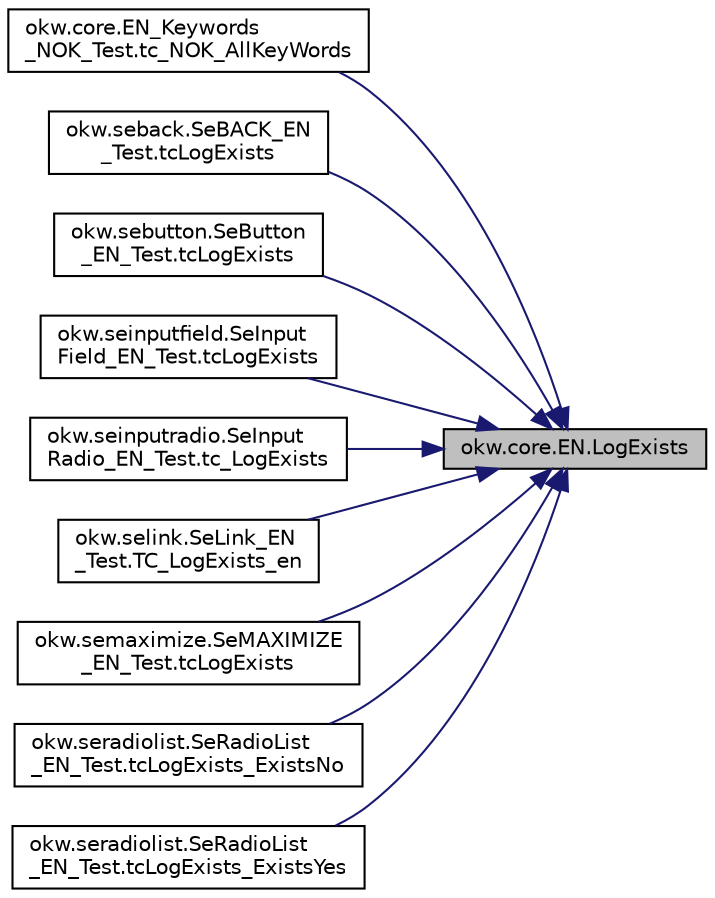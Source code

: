 digraph "okw.core.EN.LogExists"
{
 // INTERACTIVE_SVG=YES
 // LATEX_PDF_SIZE
  edge [fontname="Helvetica",fontsize="10",labelfontname="Helvetica",labelfontsize="10"];
  node [fontname="Helvetica",fontsize="10",shape=record];
  rankdir="RL";
  Node1011 [label="okw.core.EN.LogExists",height=0.2,width=0.4,color="black", fillcolor="grey75", style="filled", fontcolor="black",tooltip="Gibt die Existenz eines GUI-Objektes mit YES/NO in den Testergebnissen aus."];
  Node1011 -> Node1012 [dir="back",color="midnightblue",fontsize="10",style="solid",fontname="Helvetica"];
  Node1012 [label="okw.core.EN_Keywords\l_NOK_Test.tc_NOK_AllKeyWords",height=0.2,width=0.4,color="black", fillcolor="white", style="filled",URL="$classokw_1_1core_1_1_e_n___keywords___n_o_k___test.html#a81a960a2341dfb0e27da7871291c84dc",tooltip="Prüft methoden aufruf für einen einfachen Click."];
  Node1011 -> Node1013 [dir="back",color="midnightblue",fontsize="10",style="solid",fontname="Helvetica"];
  Node1013 [label="okw.seback.SeBACK_EN\l_Test.tcLogExists",height=0.2,width=0.4,color="black", fillcolor="white", style="filled",URL="$classokw_1_1seback_1_1_se_b_a_c_k___e_n___test.html#a328f0ccee0d9b948a31bbfce4c4aa10e",tooltip="Testet das Schlüsselwort LogExists( FN ) eines SeBACK Prüfen."];
  Node1011 -> Node1014 [dir="back",color="midnightblue",fontsize="10",style="solid",fontname="Helvetica"];
  Node1014 [label="okw.sebutton.SeButton\l_EN_Test.tcLogExists",height=0.2,width=0.4,color="black", fillcolor="white", style="filled",URL="$classokw_1_1sebutton_1_1_se_button___e_n___test.html#a08e3eb7176a9c95aea0155553e4e3b10",tooltip="Test des Schlüsselwortes LogExists für den GUI-Adapter SeButton."];
  Node1011 -> Node1015 [dir="back",color="midnightblue",fontsize="10",style="solid",fontname="Helvetica"];
  Node1015 [label="okw.seinputfield.SeInput\lField_EN_Test.tcLogExists",height=0.2,width=0.4,color="black", fillcolor="white", style="filled",URL="$classokw_1_1seinputfield_1_1_se_input_field___e_n___test.html#a206a52af0f8cd6bb71a3a8cd281abdad",tooltip="SeTextField -> InputTypeText InputTypeText.htm -> InputTypeText.htm Vorame -> First Name Name -> Last..."];
  Node1011 -> Node1016 [dir="back",color="midnightblue",fontsize="10",style="solid",fontname="Helvetica"];
  Node1016 [label="okw.seinputradio.SeInput\lRadio_EN_Test.tc_LogExists",height=0.2,width=0.4,color="black", fillcolor="white", style="filled",URL="$classokw_1_1seinputradio_1_1_se_input_radio___e_n___test.html#a2253c7530785a3719eba7400f80920a0",tooltip="Test des Schlüsselwortes LogExists für den GUI-Adapter SeInputRadio."];
  Node1011 -> Node1017 [dir="back",color="midnightblue",fontsize="10",style="solid",fontname="Helvetica"];
  Node1017 [label="okw.selink.SeLink_EN\l_Test.TC_LogExists_en",height=0.2,width=0.4,color="black", fillcolor="white", style="filled",URL="$classokw_1_1selink_1_1_se_link___e_n___test.html#a409cd4a9ffb4b3774ef24ea149ba9f3d",tooltip="Prüft ob ein vorhandenes objekt existiert."];
  Node1011 -> Node1018 [dir="back",color="midnightblue",fontsize="10",style="solid",fontname="Helvetica"];
  Node1018 [label="okw.semaximize.SeMAXIMIZE\l_EN_Test.tcLogExists",height=0.2,width=0.4,color="black", fillcolor="white", style="filled",URL="$classokw_1_1semaximize_1_1_se_m_a_x_i_m_i_z_e___e_n___test.html#ad8795a2acab2b11452fcc26b1baf9c3f",tooltip="Testet das Schlüsselwort LogExists( FN ) eines SeMAXIMIZE Prüfen."];
  Node1011 -> Node1019 [dir="back",color="midnightblue",fontsize="10",style="solid",fontname="Helvetica"];
  Node1019 [label="okw.seradiolist.SeRadioList\l_EN_Test.tcLogExists_ExistsNo",height=0.2,width=0.4,color="black", fillcolor="white", style="filled",URL="$classokw_1_1seradiolist_1_1_se_radio_list___e_n___test.html#aa28ef83e91d20ab93816f1ea35aebf55",tooltip="Prüft die Methode SeRadioList.LogExists, wenn das Object nicht vorhanden ist."];
  Node1011 -> Node1020 [dir="back",color="midnightblue",fontsize="10",style="solid",fontname="Helvetica"];
  Node1020 [label="okw.seradiolist.SeRadioList\l_EN_Test.tcLogExists_ExistsYes",height=0.2,width=0.4,color="black", fillcolor="white", style="filled",URL="$classokw_1_1seradiolist_1_1_se_radio_list___e_n___test.html#aa639296613a3a6568b922d86b110c0fa",tooltip="Prüft die Methode SeRadioList.LogExists, wenn das Object nicht vorhanden ist."];
}
